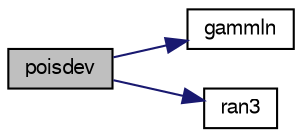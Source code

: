 digraph "poisdev"
{
  bgcolor="transparent";
  edge [fontname="FreeSans",fontsize="10",labelfontname="FreeSans",labelfontsize="10"];
  node [fontname="FreeSans",fontsize="10",shape=record];
  rankdir="LR";
  Node1 [label="poisdev",height=0.2,width=0.4,color="black", fillcolor="grey75", style="filled" fontcolor="black"];
  Node1 -> Node2 [color="midnightblue",fontsize="10",style="solid",fontname="FreeSans"];
  Node2 [label="gammln",height=0.2,width=0.4,color="black",URL="$probability_8c.html#a88d126407fa731a66103a56c1ab75ac6"];
  Node1 -> Node3 [color="midnightblue",fontsize="10",style="solid",fontname="FreeSans"];
  Node3 [label="ran3",height=0.2,width=0.4,color="black",URL="$random_8c.html#a134a1615385678b211f780f55b0095df"];
}
